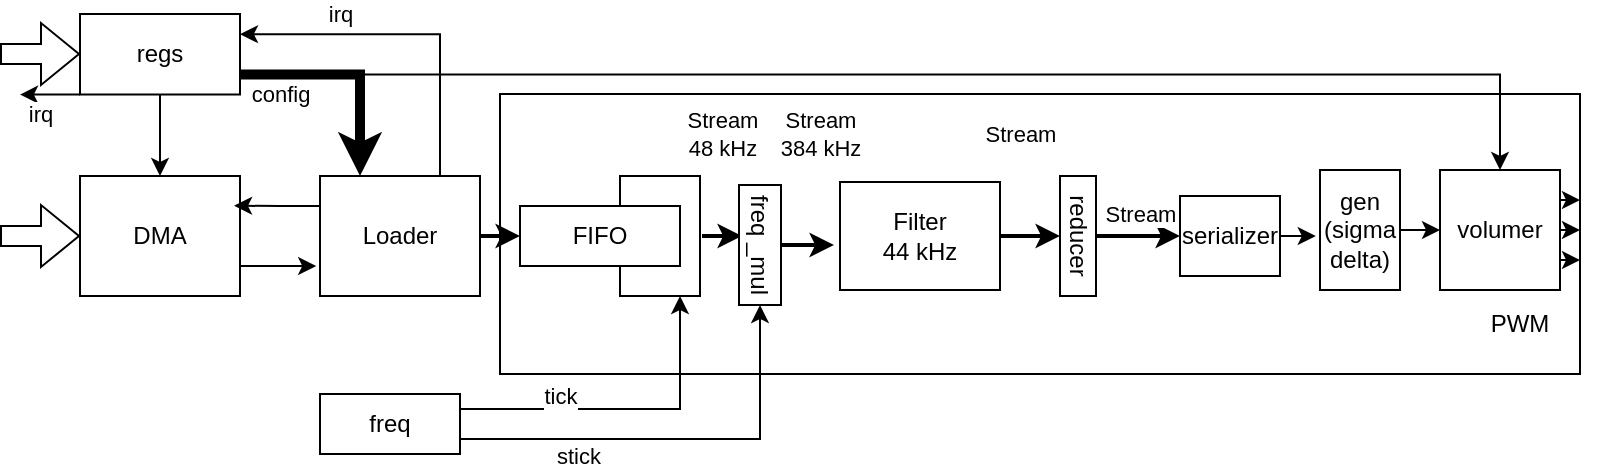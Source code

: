 <mxfile version="23.1.5" type="device">
  <diagram name="Strona-1" id="JFwGw05MScaQHE05DP6s">
    <mxGraphModel dx="1366" dy="911" grid="1" gridSize="10" guides="1" tooltips="1" connect="1" arrows="1" fold="1" page="1" pageScale="1" pageWidth="800" pageHeight="300" math="0" shadow="0">
      <root>
        <mxCell id="0" />
        <mxCell id="1" parent="0" />
        <mxCell id="qlBWEfGPFw8Y6kGhtPtn-43" value="" style="rounded=0;whiteSpace=wrap;html=1;" vertex="1" parent="1">
          <mxGeometry x="250" y="100" width="540" height="140" as="geometry" />
        </mxCell>
        <mxCell id="qlBWEfGPFw8Y6kGhtPtn-21" style="edgeStyle=orthogonalEdgeStyle;rounded=0;orthogonalLoop=1;jettySize=auto;html=1;exitX=1;exitY=0.5;exitDx=0;exitDy=0;entryX=0;entryY=0.5;entryDx=0;entryDy=0;strokeWidth=2;" edge="1" parent="1">
          <mxGeometry relative="1" as="geometry">
            <mxPoint x="351" y="171" as="sourcePoint" />
            <mxPoint x="371" y="171" as="targetPoint" />
          </mxGeometry>
        </mxCell>
        <mxCell id="qlBWEfGPFw8Y6kGhtPtn-24" value="Stream&lt;br&gt;48 kHz" style="edgeLabel;html=1;align=center;verticalAlign=middle;resizable=0;points=[];" vertex="1" connectable="0" parent="qlBWEfGPFw8Y6kGhtPtn-21">
          <mxGeometry x="-0.07" y="3" relative="1" as="geometry">
            <mxPoint y="-48" as="offset" />
          </mxGeometry>
        </mxCell>
        <mxCell id="qlBWEfGPFw8Y6kGhtPtn-19" value="" style="rounded=0;whiteSpace=wrap;html=1;" vertex="1" parent="1">
          <mxGeometry x="310" y="141" width="40" height="60" as="geometry" />
        </mxCell>
        <mxCell id="aVyLQltE0AwnXHSQBUoR-7" value="irq" style="edgeStyle=orthogonalEdgeStyle;rounded=0;orthogonalLoop=1;jettySize=auto;html=1;exitX=0;exitY=0.5;exitDx=0;exitDy=0;" parent="1" edge="1">
          <mxGeometry x="0.329" y="10" relative="1" as="geometry">
            <mxPoint x="10" y="100.41" as="targetPoint" />
            <mxPoint as="offset" />
            <mxPoint x="40" y="100.285" as="sourcePoint" />
          </mxGeometry>
        </mxCell>
        <mxCell id="lp2E6WePNSfjjuVMEgbw-23" style="edgeStyle=orthogonalEdgeStyle;rounded=0;orthogonalLoop=1;jettySize=auto;html=1;exitX=0.5;exitY=1;exitDx=0;exitDy=0;entryX=0.5;entryY=0;entryDx=0;entryDy=0;" parent="1" source="aVyLQltE0AwnXHSQBUoR-8" target="lp2E6WePNSfjjuVMEgbw-21" edge="1">
          <mxGeometry relative="1" as="geometry" />
        </mxCell>
        <mxCell id="qlBWEfGPFw8Y6kGhtPtn-6" value="config" style="edgeStyle=orthogonalEdgeStyle;rounded=0;orthogonalLoop=1;jettySize=auto;html=1;exitX=1;exitY=0.75;exitDx=0;exitDy=0;entryX=0.25;entryY=0;entryDx=0;entryDy=0;strokeWidth=5;" edge="1" parent="1" source="aVyLQltE0AwnXHSQBUoR-8" target="qlBWEfGPFw8Y6kGhtPtn-1">
          <mxGeometry x="-0.639" y="-10" relative="1" as="geometry">
            <mxPoint as="offset" />
          </mxGeometry>
        </mxCell>
        <mxCell id="qlBWEfGPFw8Y6kGhtPtn-10" style="edgeStyle=orthogonalEdgeStyle;rounded=0;orthogonalLoop=1;jettySize=auto;html=1;exitX=1;exitY=0.75;exitDx=0;exitDy=0;entryX=0.5;entryY=0;entryDx=0;entryDy=0;" edge="1" parent="1" source="aVyLQltE0AwnXHSQBUoR-8" target="qlBWEfGPFw8Y6kGhtPtn-9">
          <mxGeometry relative="1" as="geometry" />
        </mxCell>
        <mxCell id="aVyLQltE0AwnXHSQBUoR-8" value="regs" style="rounded=0;whiteSpace=wrap;html=1;" parent="1" vertex="1">
          <mxGeometry x="40" y="60" width="80" height="40.25" as="geometry" />
        </mxCell>
        <mxCell id="lp2E6WePNSfjjuVMEgbw-1" value="" style="shape=flexArrow;endArrow=classic;html=1;rounded=0;" parent="1" edge="1">
          <mxGeometry width="50" height="50" relative="1" as="geometry">
            <mxPoint y="80" as="sourcePoint" />
            <mxPoint x="40" y="80" as="targetPoint" />
          </mxGeometry>
        </mxCell>
        <mxCell id="qlBWEfGPFw8Y6kGhtPtn-3" style="edgeStyle=orthogonalEdgeStyle;rounded=0;orthogonalLoop=1;jettySize=auto;html=1;exitX=1;exitY=0.75;exitDx=0;exitDy=0;entryX=-0.024;entryY=0.747;entryDx=0;entryDy=0;entryPerimeter=0;" edge="1" parent="1" source="lp2E6WePNSfjjuVMEgbw-21" target="qlBWEfGPFw8Y6kGhtPtn-1">
          <mxGeometry relative="1" as="geometry">
            <mxPoint x="150" y="185.94" as="targetPoint" />
          </mxGeometry>
        </mxCell>
        <mxCell id="lp2E6WePNSfjjuVMEgbw-21" value="DMA" style="rounded=0;whiteSpace=wrap;html=1;" parent="1" vertex="1">
          <mxGeometry x="40" y="141" width="80" height="60" as="geometry" />
        </mxCell>
        <mxCell id="lp2E6WePNSfjjuVMEgbw-22" value="" style="shape=flexArrow;endArrow=classic;html=1;rounded=0;" parent="1" edge="1">
          <mxGeometry width="50" height="50" relative="1" as="geometry">
            <mxPoint y="171" as="sourcePoint" />
            <mxPoint x="40" y="171" as="targetPoint" />
          </mxGeometry>
        </mxCell>
        <mxCell id="qlBWEfGPFw8Y6kGhtPtn-7" value="irq" style="edgeStyle=orthogonalEdgeStyle;rounded=0;orthogonalLoop=1;jettySize=auto;html=1;exitX=0.75;exitY=0;exitDx=0;exitDy=0;entryX=1;entryY=0.25;entryDx=0;entryDy=0;" edge="1" parent="1" source="qlBWEfGPFw8Y6kGhtPtn-1" target="aVyLQltE0AwnXHSQBUoR-8">
          <mxGeometry x="0.415" y="-10" relative="1" as="geometry">
            <mxPoint as="offset" />
          </mxGeometry>
        </mxCell>
        <mxCell id="qlBWEfGPFw8Y6kGhtPtn-18" style="edgeStyle=orthogonalEdgeStyle;rounded=0;orthogonalLoop=1;jettySize=auto;html=1;exitX=1;exitY=0.5;exitDx=0;exitDy=0;entryX=0;entryY=0.5;entryDx=0;entryDy=0;strokeWidth=2;" edge="1" parent="1" source="qlBWEfGPFw8Y6kGhtPtn-1" target="qlBWEfGPFw8Y6kGhtPtn-17">
          <mxGeometry relative="1" as="geometry" />
        </mxCell>
        <mxCell id="qlBWEfGPFw8Y6kGhtPtn-1" value="Loader" style="rounded=0;whiteSpace=wrap;html=1;" vertex="1" parent="1">
          <mxGeometry x="160" y="141" width="80" height="60" as="geometry" />
        </mxCell>
        <mxCell id="qlBWEfGPFw8Y6kGhtPtn-2" style="edgeStyle=orthogonalEdgeStyle;rounded=0;orthogonalLoop=1;jettySize=auto;html=1;exitX=0;exitY=0.25;exitDx=0;exitDy=0;entryX=0.963;entryY=0.248;entryDx=0;entryDy=0;entryPerimeter=0;" edge="1" parent="1" source="qlBWEfGPFw8Y6kGhtPtn-1" target="lp2E6WePNSfjjuVMEgbw-21">
          <mxGeometry relative="1" as="geometry" />
        </mxCell>
        <mxCell id="qlBWEfGPFw8Y6kGhtPtn-27" style="edgeStyle=orthogonalEdgeStyle;rounded=0;orthogonalLoop=1;jettySize=auto;html=1;exitX=1;exitY=0.5;exitDx=0;exitDy=0;entryX=0;entryY=0.5;entryDx=0;entryDy=0;" edge="1" parent="1" source="qlBWEfGPFw8Y6kGhtPtn-8" target="qlBWEfGPFw8Y6kGhtPtn-9">
          <mxGeometry relative="1" as="geometry" />
        </mxCell>
        <mxCell id="qlBWEfGPFw8Y6kGhtPtn-8" value="gen&lt;br&gt;(sigma delta)" style="rounded=0;whiteSpace=wrap;html=1;" vertex="1" parent="1">
          <mxGeometry x="660" y="138" width="40" height="60" as="geometry" />
        </mxCell>
        <mxCell id="qlBWEfGPFw8Y6kGhtPtn-37" style="edgeStyle=orthogonalEdgeStyle;rounded=0;orthogonalLoop=1;jettySize=auto;html=1;exitX=1;exitY=0.5;exitDx=0;exitDy=0;" edge="1" parent="1" source="qlBWEfGPFw8Y6kGhtPtn-9">
          <mxGeometry relative="1" as="geometry">
            <mxPoint x="790" y="168" as="targetPoint" />
          </mxGeometry>
        </mxCell>
        <mxCell id="qlBWEfGPFw8Y6kGhtPtn-38" style="edgeStyle=orthogonalEdgeStyle;rounded=0;orthogonalLoop=1;jettySize=auto;html=1;exitX=1;exitY=0.25;exitDx=0;exitDy=0;" edge="1" parent="1" source="qlBWEfGPFw8Y6kGhtPtn-9">
          <mxGeometry relative="1" as="geometry">
            <mxPoint x="790" y="152.993" as="targetPoint" />
          </mxGeometry>
        </mxCell>
        <mxCell id="qlBWEfGPFw8Y6kGhtPtn-39" style="edgeStyle=orthogonalEdgeStyle;rounded=0;orthogonalLoop=1;jettySize=auto;html=1;exitX=1;exitY=0.75;exitDx=0;exitDy=0;" edge="1" parent="1" source="qlBWEfGPFw8Y6kGhtPtn-9">
          <mxGeometry relative="1" as="geometry">
            <mxPoint x="790" y="183.066" as="targetPoint" />
          </mxGeometry>
        </mxCell>
        <mxCell id="qlBWEfGPFw8Y6kGhtPtn-9" value="volumer" style="rounded=0;whiteSpace=wrap;html=1;" vertex="1" parent="1">
          <mxGeometry x="720" y="138" width="60" height="60" as="geometry" />
        </mxCell>
        <mxCell id="qlBWEfGPFw8Y6kGhtPtn-20" value="tick" style="edgeStyle=orthogonalEdgeStyle;rounded=0;orthogonalLoop=1;jettySize=auto;html=1;exitX=1;exitY=0.25;exitDx=0;exitDy=0;entryX=0.75;entryY=1;entryDx=0;entryDy=0;" edge="1" parent="1" source="qlBWEfGPFw8Y6kGhtPtn-16" target="qlBWEfGPFw8Y6kGhtPtn-19">
          <mxGeometry x="-0.399" y="7" relative="1" as="geometry">
            <mxPoint as="offset" />
          </mxGeometry>
        </mxCell>
        <mxCell id="qlBWEfGPFw8Y6kGhtPtn-16" value="freq" style="rounded=0;whiteSpace=wrap;html=1;" vertex="1" parent="1">
          <mxGeometry x="160" y="250" width="70" height="30" as="geometry" />
        </mxCell>
        <mxCell id="qlBWEfGPFw8Y6kGhtPtn-17" value="FIFO" style="rounded=0;whiteSpace=wrap;html=1;" vertex="1" parent="1">
          <mxGeometry x="260" y="156" width="80" height="30" as="geometry" />
        </mxCell>
        <mxCell id="qlBWEfGPFw8Y6kGhtPtn-22" value="stick" style="edgeStyle=orthogonalEdgeStyle;rounded=0;orthogonalLoop=1;jettySize=auto;html=1;exitX=1;exitY=0.75;exitDx=0;exitDy=0;entryX=1;entryY=0.5;entryDx=0;entryDy=0;" edge="1" parent="1" source="qlBWEfGPFw8Y6kGhtPtn-16" target="qlBWEfGPFw8Y6kGhtPtn-29">
          <mxGeometry x="-0.454" y="-8" relative="1" as="geometry">
            <mxPoint x="390" y="220" as="targetPoint" />
            <mxPoint as="offset" />
          </mxGeometry>
        </mxCell>
        <mxCell id="qlBWEfGPFw8Y6kGhtPtn-33" value="Stream" style="edgeStyle=orthogonalEdgeStyle;rounded=0;orthogonalLoop=1;jettySize=auto;html=1;exitX=1;exitY=0.5;exitDx=0;exitDy=0;entryX=0.5;entryY=1;entryDx=0;entryDy=0;strokeWidth=2;" edge="1" parent="1" source="qlBWEfGPFw8Y6kGhtPtn-23" target="qlBWEfGPFw8Y6kGhtPtn-25">
          <mxGeometry x="-0.333" y="51" relative="1" as="geometry">
            <mxPoint as="offset" />
          </mxGeometry>
        </mxCell>
        <mxCell id="qlBWEfGPFw8Y6kGhtPtn-23" value="Filter&lt;br&gt;44 kHz" style="rounded=0;whiteSpace=wrap;html=1;" vertex="1" parent="1">
          <mxGeometry x="420" y="144" width="80" height="54" as="geometry" />
        </mxCell>
        <mxCell id="qlBWEfGPFw8Y6kGhtPtn-34" value="Stream" style="edgeStyle=orthogonalEdgeStyle;rounded=0;orthogonalLoop=1;jettySize=auto;html=1;exitX=0.5;exitY=0;exitDx=0;exitDy=0;entryX=0;entryY=0.5;entryDx=0;entryDy=0;strokeWidth=2;" edge="1" parent="1" source="qlBWEfGPFw8Y6kGhtPtn-25" target="qlBWEfGPFw8Y6kGhtPtn-28">
          <mxGeometry x="0.048" y="11" relative="1" as="geometry">
            <mxPoint as="offset" />
          </mxGeometry>
        </mxCell>
        <mxCell id="qlBWEfGPFw8Y6kGhtPtn-25" value="reducer" style="rounded=0;whiteSpace=wrap;html=1;rotation=90;" vertex="1" parent="1">
          <mxGeometry x="509" y="162" width="60" height="18" as="geometry" />
        </mxCell>
        <mxCell id="qlBWEfGPFw8Y6kGhtPtn-28" value="serializer" style="rounded=0;whiteSpace=wrap;html=1;" vertex="1" parent="1">
          <mxGeometry x="590" y="151" width="50" height="40" as="geometry" />
        </mxCell>
        <mxCell id="qlBWEfGPFw8Y6kGhtPtn-30" style="edgeStyle=orthogonalEdgeStyle;rounded=0;orthogonalLoop=1;jettySize=auto;html=1;exitX=0.5;exitY=0;exitDx=0;exitDy=0;entryX=-0.037;entryY=0.596;entryDx=0;entryDy=0;entryPerimeter=0;strokeWidth=2;" edge="1" parent="1" source="qlBWEfGPFw8Y6kGhtPtn-29" target="qlBWEfGPFw8Y6kGhtPtn-23">
          <mxGeometry relative="1" as="geometry">
            <mxPoint x="410" y="175.517" as="targetPoint" />
          </mxGeometry>
        </mxCell>
        <mxCell id="qlBWEfGPFw8Y6kGhtPtn-31" value="Stream&lt;br&gt;384 kHz" style="edgeLabel;html=1;align=center;verticalAlign=middle;resizable=0;points=[];" vertex="1" connectable="0" parent="qlBWEfGPFw8Y6kGhtPtn-30">
          <mxGeometry x="0.138" y="-1" relative="1" as="geometry">
            <mxPoint x="4" y="-57" as="offset" />
          </mxGeometry>
        </mxCell>
        <mxCell id="qlBWEfGPFw8Y6kGhtPtn-29" value="freq _mul" style="rounded=0;whiteSpace=wrap;html=1;rotation=90;" vertex="1" parent="1">
          <mxGeometry x="350" y="165" width="60" height="21" as="geometry" />
        </mxCell>
        <mxCell id="qlBWEfGPFw8Y6kGhtPtn-36" style="edgeStyle=orthogonalEdgeStyle;rounded=0;orthogonalLoop=1;jettySize=auto;html=1;exitX=1;exitY=0.5;exitDx=0;exitDy=0;entryX=-0.052;entryY=0.536;entryDx=0;entryDy=0;entryPerimeter=0;" edge="1" parent="1" source="qlBWEfGPFw8Y6kGhtPtn-28" target="qlBWEfGPFw8Y6kGhtPtn-8">
          <mxGeometry relative="1" as="geometry" />
        </mxCell>
        <mxCell id="qlBWEfGPFw8Y6kGhtPtn-41" value="PWM" style="text;html=1;align=center;verticalAlign=middle;whiteSpace=wrap;rounded=0;" vertex="1" parent="1">
          <mxGeometry x="730" y="200" width="60" height="30" as="geometry" />
        </mxCell>
      </root>
    </mxGraphModel>
  </diagram>
</mxfile>
